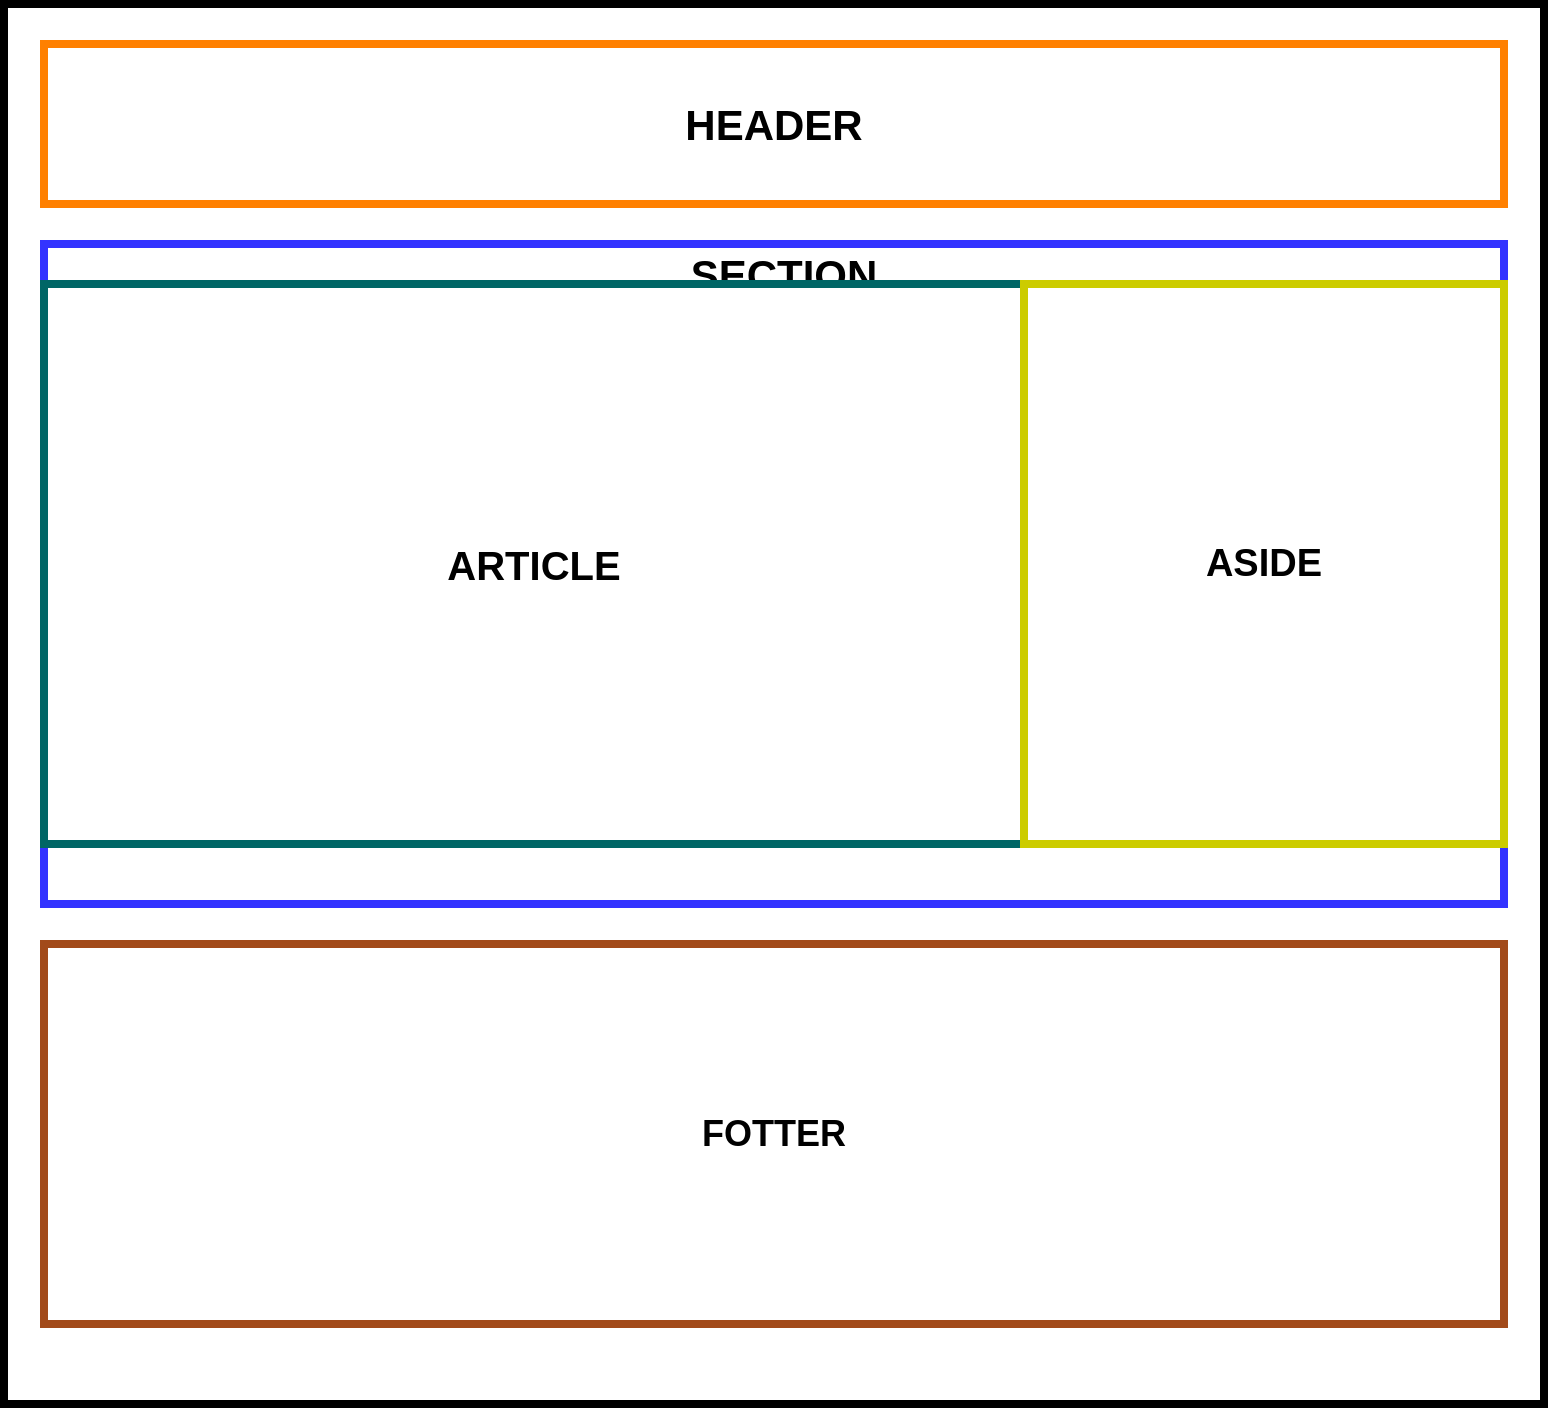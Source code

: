 <mxfile version="23.1.4" type="device">
  <diagram name="Página-1" id="taY4DcmyUVUIk3E0fpFs">
    <mxGraphModel dx="1434" dy="772" grid="1" gridSize="10" guides="1" tooltips="1" connect="1" arrows="1" fold="1" page="1" pageScale="1" pageWidth="827" pageHeight="1169" math="0" shadow="0">
      <root>
        <mxCell id="0" />
        <mxCell id="1" parent="0" />
        <mxCell id="yksgblFIkfx6TQdzYn8Z-1" value="" style="rounded=0;whiteSpace=wrap;html=1;strokeWidth=4;movable=0;resizable=0;rotatable=0;deletable=0;editable=0;locked=1;connectable=0;" parent="1" vertex="1">
          <mxGeometry x="30" y="10" width="770" height="700" as="geometry" />
        </mxCell>
        <mxCell id="yksgblFIkfx6TQdzYn8Z-2" value="&lt;font style=&quot;font-size: 21px;&quot;&gt;&lt;b&gt;HEADER&lt;/b&gt;&lt;/font&gt;" style="rounded=0;whiteSpace=wrap;html=1;strokeColor=#FF8000;strokeWidth=4;" parent="1" vertex="1">
          <mxGeometry x="50" y="30" width="730" height="80" as="geometry" />
        </mxCell>
        <mxCell id="yksgblFIkfx6TQdzYn8Z-3" value="" style="rounded=0;whiteSpace=wrap;html=1;strokeWidth=4;strokeColor=#3333FF;movable=1;resizable=1;rotatable=1;deletable=1;editable=1;locked=0;connectable=1;" parent="1" vertex="1">
          <mxGeometry x="50" y="130" width="730" height="330" as="geometry" />
        </mxCell>
        <mxCell id="yksgblFIkfx6TQdzYn8Z-4" value="&lt;font style=&quot;font-size: 21px;&quot;&gt;&lt;b&gt;SECTION&lt;/b&gt;&lt;/font&gt;" style="text;html=1;align=center;verticalAlign=middle;whiteSpace=wrap;rounded=0;" parent="1" vertex="1">
          <mxGeometry x="390" y="130" width="60" height="30" as="geometry" />
        </mxCell>
        <mxCell id="yksgblFIkfx6TQdzYn8Z-5" value="&lt;font style=&quot;font-size: 20px;&quot;&gt;&lt;b&gt;ARTICLE&lt;/b&gt;&lt;/font&gt;" style="rounded=0;whiteSpace=wrap;html=1;strokeColor=#006666;strokeWidth=4;" parent="1" vertex="1">
          <mxGeometry x="50" y="150" width="490" height="280" as="geometry" />
        </mxCell>
        <mxCell id="yksgblFIkfx6TQdzYn8Z-6" value="&lt;b&gt;&lt;font style=&quot;font-size: 19px;&quot;&gt;ASIDE&lt;/font&gt;&lt;/b&gt;" style="rounded=0;whiteSpace=wrap;html=1;strokeColor=#CCCC00;strokeWidth=4;" parent="1" vertex="1">
          <mxGeometry x="540" y="150" width="240" height="280" as="geometry" />
        </mxCell>
        <mxCell id="yksgblFIkfx6TQdzYn8Z-7" value="&lt;b&gt;&lt;font style=&quot;font-size: 18px;&quot;&gt;FOTTER&lt;/font&gt;&lt;/b&gt;" style="rounded=0;whiteSpace=wrap;html=1;strokeWidth=4;strokeColor=#a24a1a;" parent="1" vertex="1">
          <mxGeometry x="50" y="480" width="730" height="190" as="geometry" />
        </mxCell>
      </root>
    </mxGraphModel>
  </diagram>
</mxfile>
